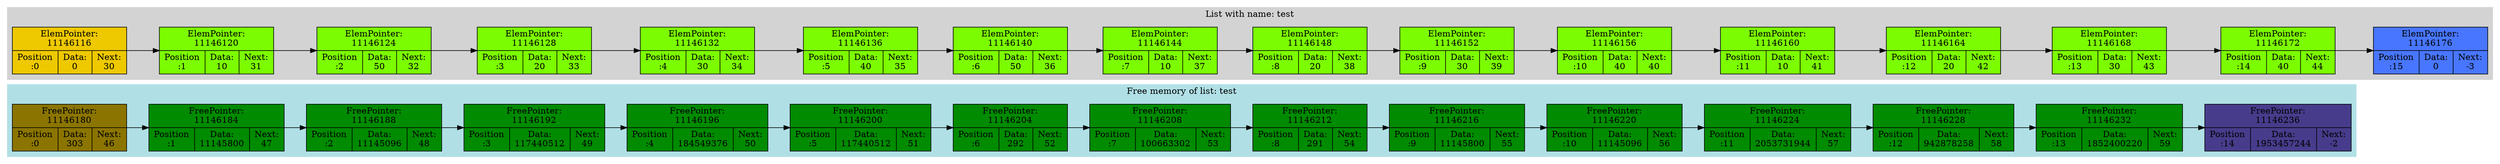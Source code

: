 digraph G{
subgraph clustermem {
style=filled;
color=powderblue;
f0 [shape=record, label="FreePointer:\n11146180 | {Position\n:0 | Data:\n303 | Next:\n46}",style="filled",fillcolor="gold4"];
f0->f1
f1 [shape=record, label="FreePointer:\n11146184 | {Position\n:1 | Data:\n11145800 | Next:\n47}",style="filled",fillcolor="green4"];
f1->f2
f2 [shape=record, label="FreePointer:\n11146188 | {Position\n:2 | Data:\n11145096 | Next:\n48}",style="filled",fillcolor="green4"];
f2->f3
f3 [shape=record, label="FreePointer:\n11146192 | {Position\n:3 | Data:\n117440512 | Next:\n49}",style="filled",fillcolor="green4"];
f3->f4
f4 [shape=record, label="FreePointer:\n11146196 | {Position\n:4 | Data:\n184549376 | Next:\n50}",style="filled",fillcolor="green4"];
f4->f5
f5 [shape=record, label="FreePointer:\n11146200 | {Position\n:5 | Data:\n117440512 | Next:\n51}",style="filled",fillcolor="green4"];
f5->f6
f6 [shape=record, label="FreePointer:\n11146204 | {Position\n:6 | Data:\n292 | Next:\n52}",style="filled",fillcolor="green4"];
f6->f7
f7 [shape=record, label="FreePointer:\n11146208 | {Position\n:7 | Data:\n100663302 | Next:\n53}",style="filled",fillcolor="green4"];
f7->f8
f8 [shape=record, label="FreePointer:\n11146212 | {Position\n:8 | Data:\n291 | Next:\n54}",style="filled",fillcolor="green4"];
f8->f9
f9 [shape=record, label="FreePointer:\n11146216 | {Position\n:9 | Data:\n11145800 | Next:\n55}",style="filled",fillcolor="green4"];
f9->f10
f10 [shape=record, label="FreePointer:\n11146220 | {Position\n:10 | Data:\n11145096 | Next:\n56}",style="filled",fillcolor="green4"];
f10->f11
f11 [shape=record, label="FreePointer:\n11146224 | {Position\n:11 | Data:\n2053731944 | Next:\n57}",style="filled",fillcolor="green4"];
f11->f12
f12 [shape=record, label="FreePointer:\n11146228 | {Position\n:12 | Data:\n942878258 | Next:\n58}",style="filled",fillcolor="green4"];
f12->f13
f13 [shape=record, label="FreePointer:\n11146232 | {Position\n:13 | Data:\n1852400220 | Next:\n59}",style="filled",fillcolor="green4"];
f13->f14
f14 [shape=record, label="FreePointer:\n11146236 | {Position\n:14 | Data:\n1953457244 | Next:\n-2}",style="filled",fillcolor="slateblue4"];
label = "Free memory of list: test"}
rankdir=LR;
subgraph clusterlist {
style=filled;
color=lightgrey;
0 [shape=record, label="ElemPointer:\n11146116 | {Position\n:0 | Data:\n0 | Next:\n30}",style="filled",fillcolor="gold2"];
0->1
1 [shape=record, label="ElemPointer:\n11146120 | {Position\n:1 | Data:\n10 | Next:\n31}",style="filled",fillcolor="lawngreen"];
1->2
2 [shape=record, label="ElemPointer:\n11146124 | {Position\n:2 | Data:\n50 | Next:\n32}",style="filled",fillcolor="lawngreen"];
2->3
3 [shape=record, label="ElemPointer:\n11146128 | {Position\n:3 | Data:\n20 | Next:\n33}",style="filled",fillcolor="lawngreen"];
3->4
4 [shape=record, label="ElemPointer:\n11146132 | {Position\n:4 | Data:\n30 | Next:\n34}",style="filled",fillcolor="lawngreen"];
4->5
5 [shape=record, label="ElemPointer:\n11146136 | {Position\n:5 | Data:\n40 | Next:\n35}",style="filled",fillcolor="lawngreen"];
5->6
6 [shape=record, label="ElemPointer:\n11146140 | {Position\n:6 | Data:\n50 | Next:\n36}",style="filled",fillcolor="lawngreen"];
6->7
7 [shape=record, label="ElemPointer:\n11146144 | {Position\n:7 | Data:\n10 | Next:\n37}",style="filled",fillcolor="lawngreen"];
7->8
8 [shape=record, label="ElemPointer:\n11146148 | {Position\n:8 | Data:\n20 | Next:\n38}",style="filled",fillcolor="lawngreen"];
8->9
9 [shape=record, label="ElemPointer:\n11146152 | {Position\n:9 | Data:\n30 | Next:\n39}",style="filled",fillcolor="lawngreen"];
9->10
10 [shape=record, label="ElemPointer:\n11146156 | {Position\n:10 | Data:\n40 | Next:\n40}",style="filled",fillcolor="lawngreen"];
10->11
11 [shape=record, label="ElemPointer:\n11146160 | {Position\n:11 | Data:\n10 | Next:\n41}",style="filled",fillcolor="lawngreen"];
11->12
12 [shape=record, label="ElemPointer:\n11146164 | {Position\n:12 | Data:\n20 | Next:\n42}",style="filled",fillcolor="lawngreen"];
12->13
13 [shape=record, label="ElemPointer:\n11146168 | {Position\n:13 | Data:\n30 | Next:\n43}",style="filled",fillcolor="lawngreen"];
13->14
14 [shape=record, label="ElemPointer:\n11146172 | {Position\n:14 | Data:\n40 | Next:\n44}",style="filled",fillcolor="lawngreen"];
14->15
15 [shape=record, label="ElemPointer:\n11146176 | {Position\n:15 | Data:\n0 | Next:\n-3}",style="filled",fillcolor="royalblue1"];
label = "List with name: test"}
}
